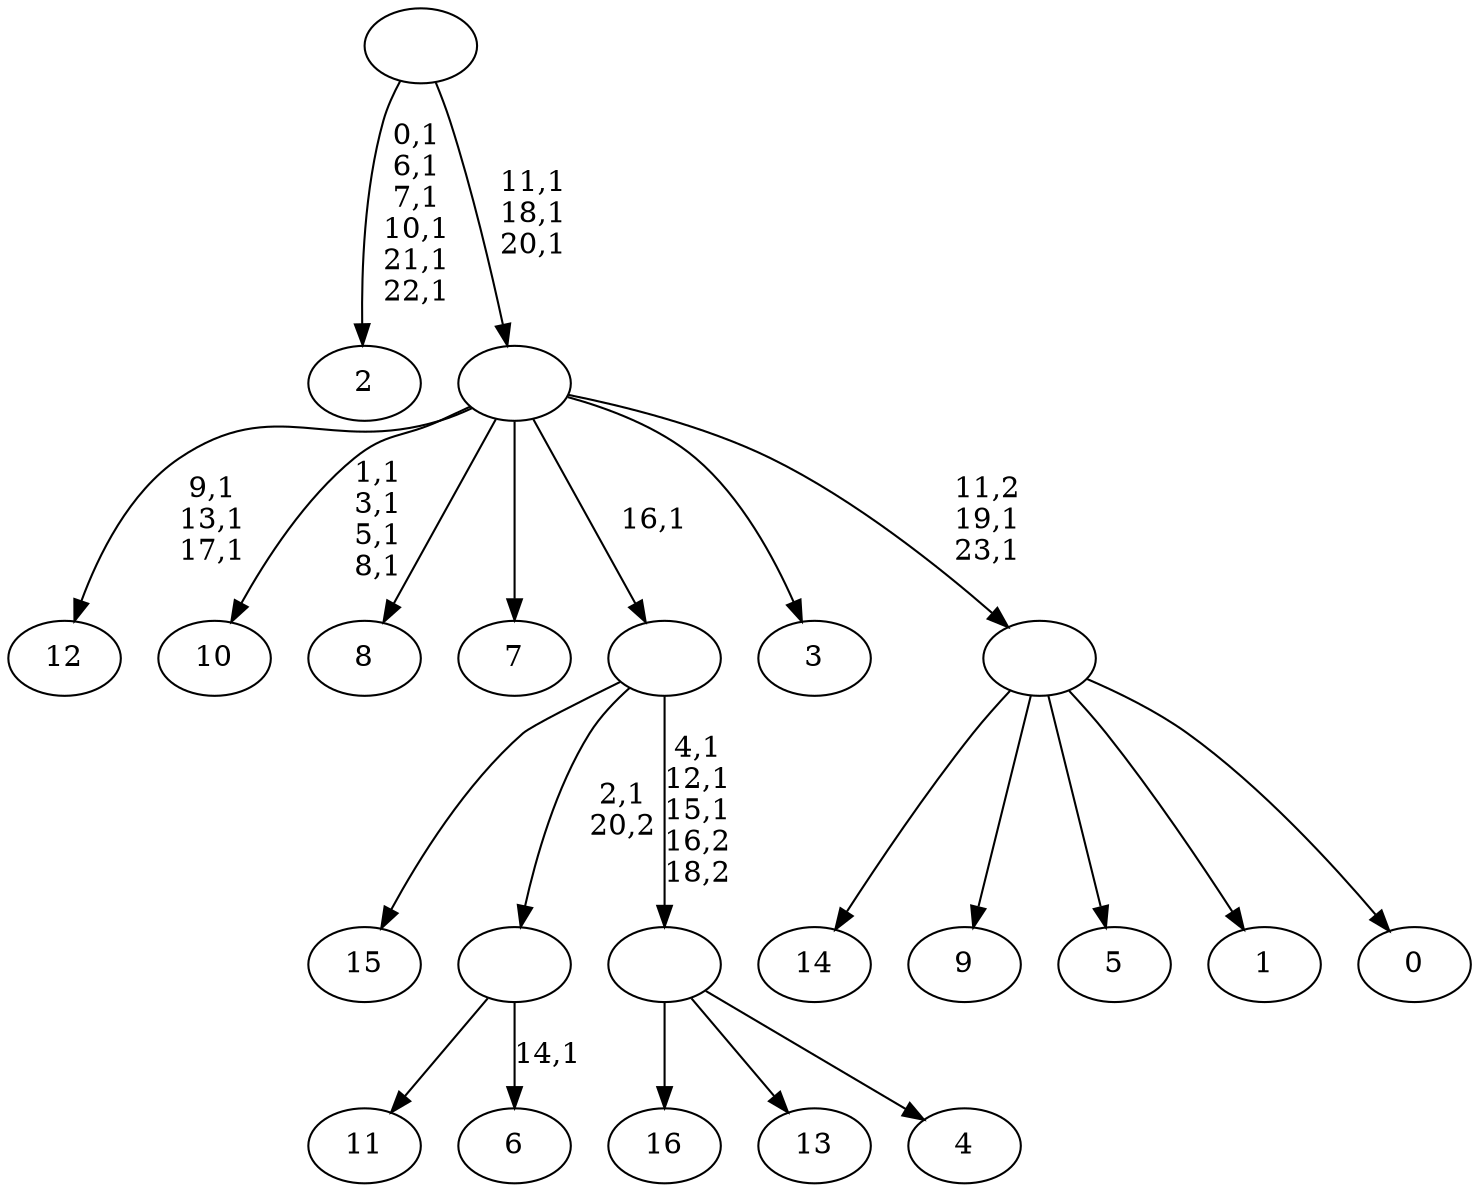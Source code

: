 digraph T {
	41 [label="16"]
	40 [label="15"]
	39 [label="14"]
	38 [label="13"]
	37 [label="12"]
	33 [label="11"]
	32 [label="10"]
	27 [label="9"]
	26 [label="8"]
	25 [label="7"]
	24 [label="6"]
	22 [label=""]
	21 [label="5"]
	20 [label="4"]
	19 [label=""]
	16 [label=""]
	15 [label="3"]
	14 [label="2"]
	7 [label="1"]
	6 [label="0"]
	5 [label=""]
	3 [label=""]
	0 [label=""]
	22 -> 24 [label="14,1"]
	22 -> 33 [label=""]
	19 -> 41 [label=""]
	19 -> 38 [label=""]
	19 -> 20 [label=""]
	16 -> 19 [label="4,1\n12,1\n15,1\n16,2\n18,2"]
	16 -> 40 [label=""]
	16 -> 22 [label="2,1\n20,2"]
	5 -> 39 [label=""]
	5 -> 27 [label=""]
	5 -> 21 [label=""]
	5 -> 7 [label=""]
	5 -> 6 [label=""]
	3 -> 5 [label="11,2\n19,1\n23,1"]
	3 -> 32 [label="1,1\n3,1\n5,1\n8,1"]
	3 -> 37 [label="9,1\n13,1\n17,1"]
	3 -> 26 [label=""]
	3 -> 25 [label=""]
	3 -> 16 [label="16,1"]
	3 -> 15 [label=""]
	0 -> 3 [label="11,1\n18,1\n20,1"]
	0 -> 14 [label="0,1\n6,1\n7,1\n10,1\n21,1\n22,1"]
}
